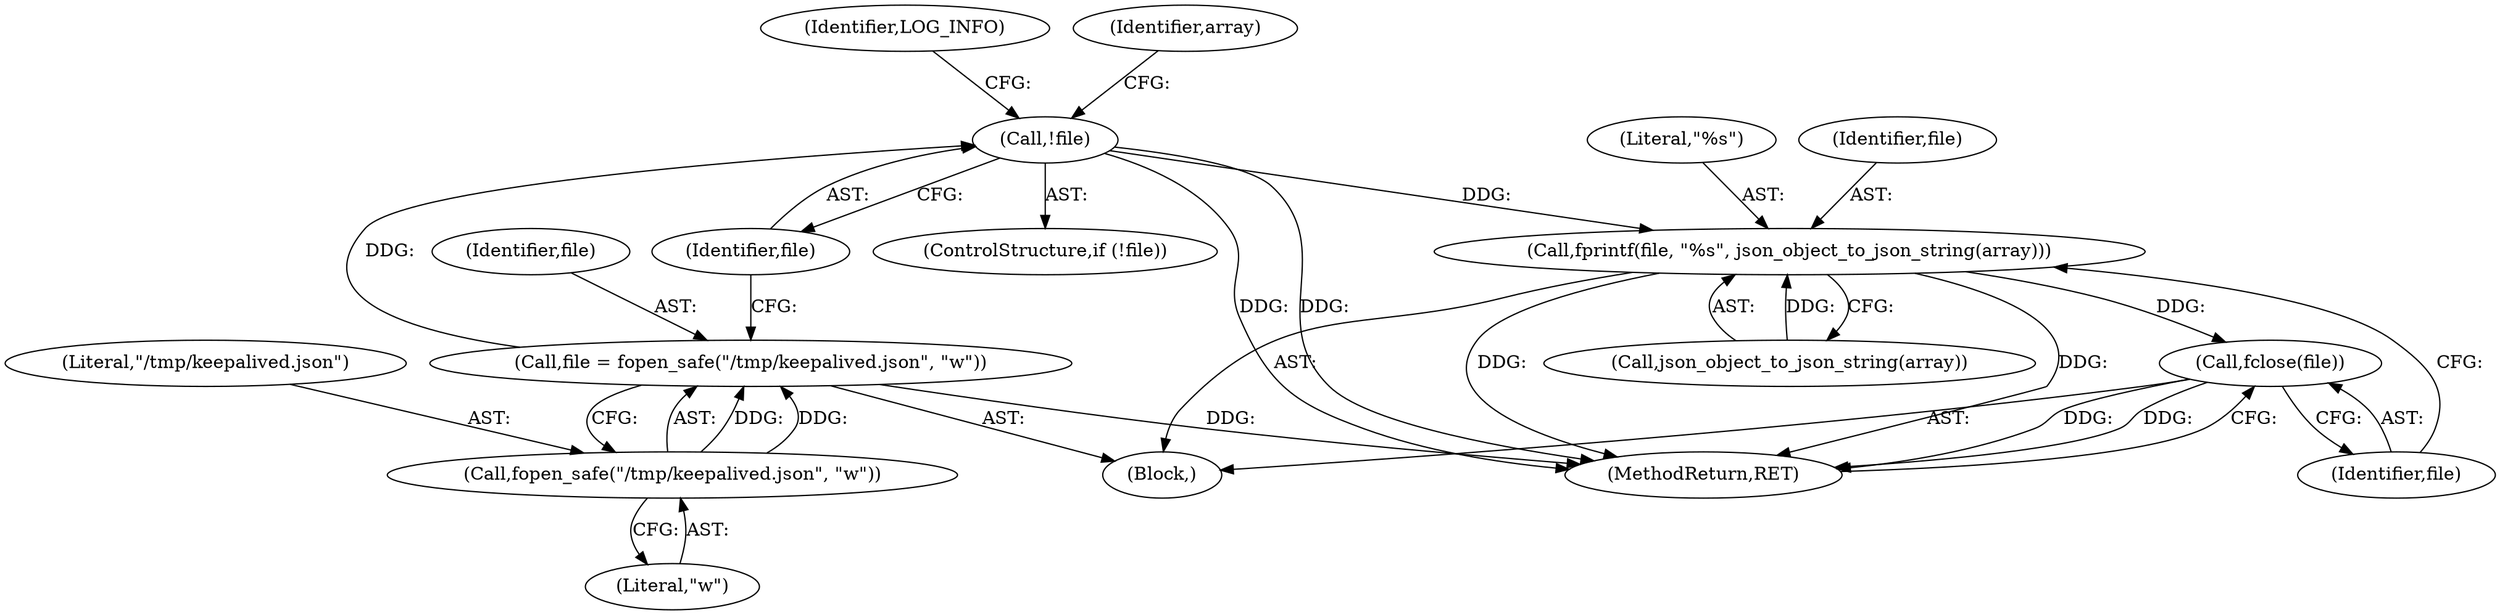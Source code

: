 digraph "0_keepalived_04f2d32871bb3b11d7dc024039952f2fe2750306_3@pointer" {
"1000118" [label="(Call,!file)"];
"1000112" [label="(Call,file = fopen_safe(\"/tmp/keepalived.json\", \"w\"))"];
"1000114" [label="(Call,fopen_safe(\"/tmp/keepalived.json\", \"w\"))"];
"1000953" [label="(Call,fprintf(file, \"%s\", json_object_to_json_string(array)))"];
"1000958" [label="(Call,fclose(file))"];
"1000960" [label="(MethodReturn,RET)"];
"1000956" [label="(Call,json_object_to_json_string(array))"];
"1000958" [label="(Call,fclose(file))"];
"1000116" [label="(Literal,\"w\")"];
"1000115" [label="(Literal,\"/tmp/keepalived.json\")"];
"1000955" [label="(Literal,\"%s\")"];
"1000112" [label="(Call,file = fopen_safe(\"/tmp/keepalived.json\", \"w\"))"];
"1000953" [label="(Call,fprintf(file, \"%s\", json_object_to_json_string(array)))"];
"1000954" [label="(Identifier,file)"];
"1000122" [label="(Identifier,LOG_INFO)"];
"1000119" [label="(Identifier,file)"];
"1000117" [label="(ControlStructure,if (!file))"];
"1000102" [label="(Block,)"];
"1000118" [label="(Call,!file)"];
"1000113" [label="(Identifier,file)"];
"1000129" [label="(Identifier,array)"];
"1000959" [label="(Identifier,file)"];
"1000114" [label="(Call,fopen_safe(\"/tmp/keepalived.json\", \"w\"))"];
"1000118" -> "1000117"  [label="AST: "];
"1000118" -> "1000119"  [label="CFG: "];
"1000119" -> "1000118"  [label="AST: "];
"1000122" -> "1000118"  [label="CFG: "];
"1000129" -> "1000118"  [label="CFG: "];
"1000118" -> "1000960"  [label="DDG: "];
"1000118" -> "1000960"  [label="DDG: "];
"1000112" -> "1000118"  [label="DDG: "];
"1000118" -> "1000953"  [label="DDG: "];
"1000112" -> "1000102"  [label="AST: "];
"1000112" -> "1000114"  [label="CFG: "];
"1000113" -> "1000112"  [label="AST: "];
"1000114" -> "1000112"  [label="AST: "];
"1000119" -> "1000112"  [label="CFG: "];
"1000112" -> "1000960"  [label="DDG: "];
"1000114" -> "1000112"  [label="DDG: "];
"1000114" -> "1000112"  [label="DDG: "];
"1000114" -> "1000116"  [label="CFG: "];
"1000115" -> "1000114"  [label="AST: "];
"1000116" -> "1000114"  [label="AST: "];
"1000953" -> "1000102"  [label="AST: "];
"1000953" -> "1000956"  [label="CFG: "];
"1000954" -> "1000953"  [label="AST: "];
"1000955" -> "1000953"  [label="AST: "];
"1000956" -> "1000953"  [label="AST: "];
"1000959" -> "1000953"  [label="CFG: "];
"1000953" -> "1000960"  [label="DDG: "];
"1000953" -> "1000960"  [label="DDG: "];
"1000956" -> "1000953"  [label="DDG: "];
"1000953" -> "1000958"  [label="DDG: "];
"1000958" -> "1000102"  [label="AST: "];
"1000958" -> "1000959"  [label="CFG: "];
"1000959" -> "1000958"  [label="AST: "];
"1000960" -> "1000958"  [label="CFG: "];
"1000958" -> "1000960"  [label="DDG: "];
"1000958" -> "1000960"  [label="DDG: "];
}
